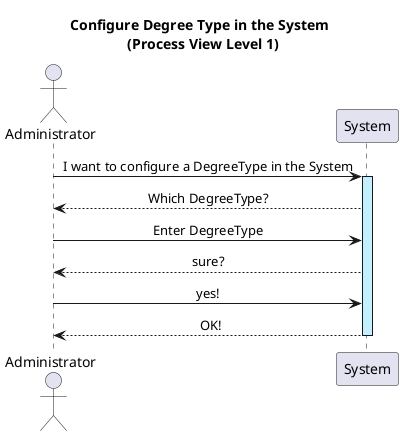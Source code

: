 @startuml

skinparam sequenceMessageAlign center
skinparam sequenceLifeLineBackgroundColor lightblue
title: Configure Degree Type in the System \n (Process View Level 1)

actor Administrator

Administrator -> System ++ #application: I want to configure a DegreeType in the System
System --> Administrator: Which DegreeType?
Administrator -> System: Enter DegreeType
System --> Administrator : sure?
Administrator -> System: yes!
System --> Administrator --: OK!

@enduml